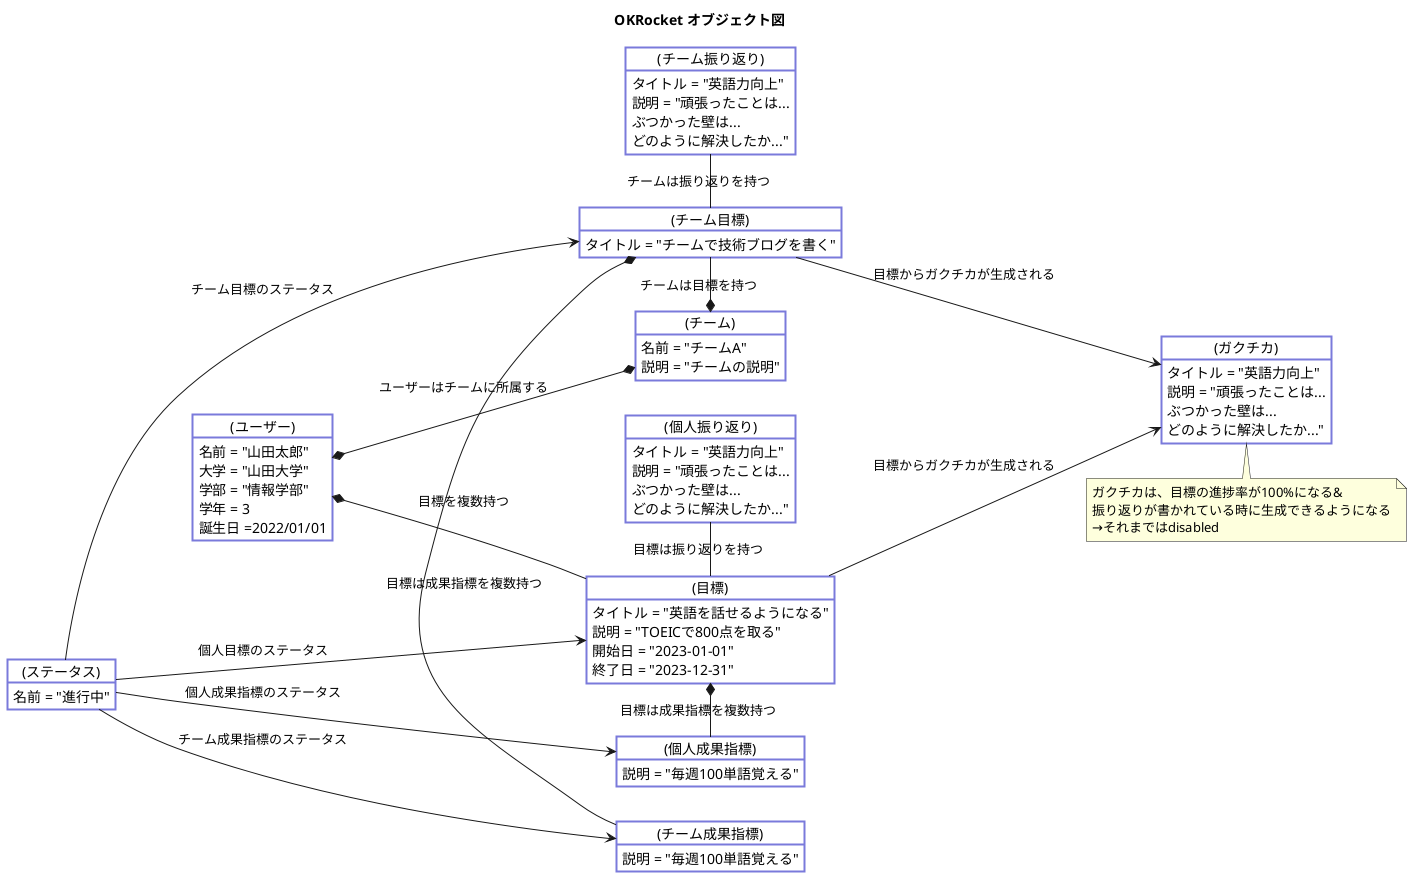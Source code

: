 @startuml
title OKRocket オブジェクト図

left to right direction

skinparam object {
  BackgroundColor #ffffff
  BorderColor #7a7adb
  FontColor #000000
  BorderThickness 2
}

object "(ユーザー)" as User {
  名前 = "山田太郎"
  大学 = "山田大学"
  学部 = "情報学部"
  学年 = 3
  誕生日 =2022/01/01
}

object "(目標)" as Objective {
  タイトル = "英語を話せるようになる"
  説明 = "TOEICで800点を取る"
  開始日 = "2023-01-01"
  終了日 = "2023-12-31"
}

object "(個人成果指標)" as KeyResult {
  説明 = "毎週100単語覚える"
}

object "(チーム成果指標)" as TeamKeyResult {
  説明 = "毎週100単語覚える"
}

object "(個人振り返り)" as Reflection {
  タイトル = "英語力向上"
  説明 = "頑張ったことは...\nぶつかった壁は...\nどのように解決したか..."
}
object "(チーム振り返り)" as TeamReflection {
  タイトル = "英語力向上"
  説明 = "頑張ったことは...\nぶつかった壁は...\nどのように解決したか..."
}

object "(ガクチカ)" as Gakutika {
  タイトル = "英語力向上"
  説明 = "頑張ったことは...\nぶつかった壁は...\nどのように解決したか..."
}
note bottom of Gakutika
  ガクチカは、目標の進捗率が100%になる&
  振り返りが書かれている時に生成できるようになる
  →それまではdisabled
end note


object "(チーム)" as Team {
  名前 = "チームA"
  説明 = "チームの説明"
}

object "(チーム目標)" as TeamObjective {
  タイトル = "チームで技術ブログを書く"
}

object "(ステータス)" as Status {
  名前 = "進行中"
}

User *--* Team : "ユーザーはチームに所属する"

Objective -up-* User : "目標を複数持つ"
Objective *- KeyResult : "目標は成果指標を複数持つ"
Objective -left- Reflection : "目標は振り返りを持つ"

TeamObjective -* Team : "チームは目標を持つ"
TeamObjective *-  TeamKeyResult : "目標は成果指標を複数持つ"
TeamObjective -left- TeamReflection : "チームは振り返りを持つ"

Objective --> Gakutika : "目標からガクチカが生成される"
TeamObjective --> Gakutika : "目標からガクチカが生成される"

Status ---> TeamObjective : "チーム目標のステータス"
Status ---> Objective : "個人目標のステータス"
Status ---> KeyResult : "個人成果指標のステータス"
Status ---> TeamKeyResult : "チーム成果指標のステータス"


@enduml
